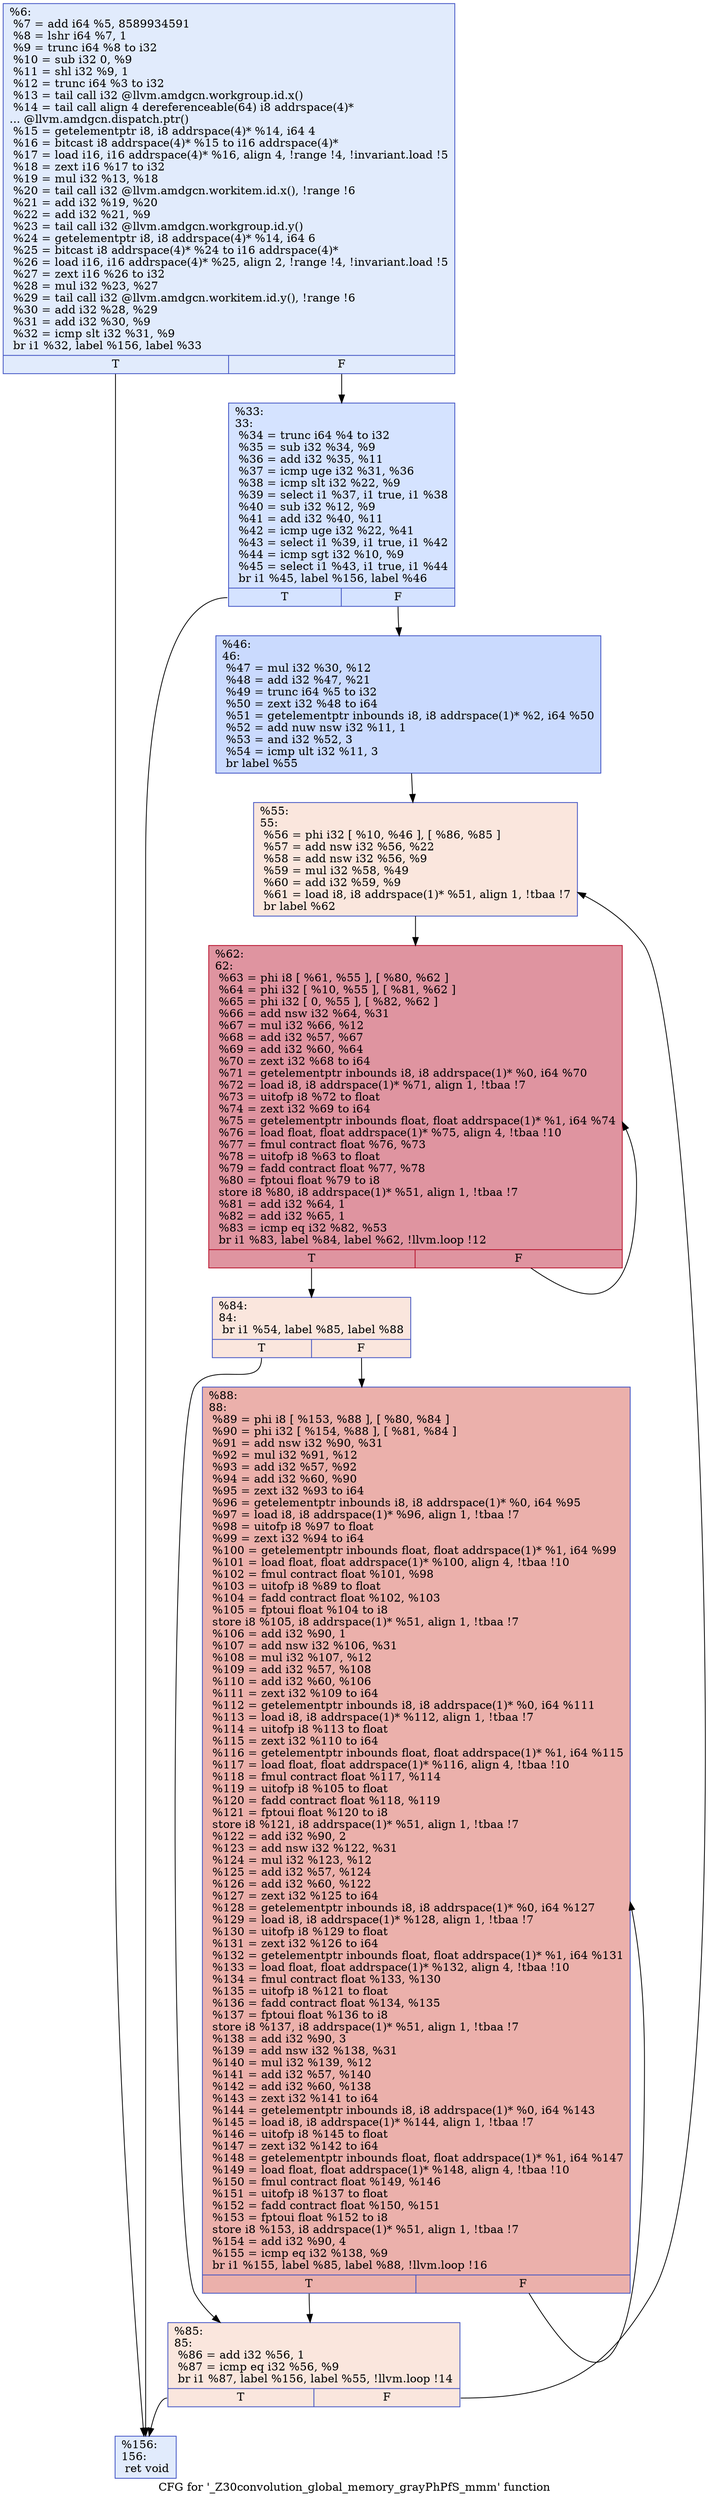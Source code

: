 digraph "CFG for '_Z30convolution_global_memory_grayPhPfS_mmm' function" {
	label="CFG for '_Z30convolution_global_memory_grayPhPfS_mmm' function";

	Node0x5430820 [shape=record,color="#3d50c3ff", style=filled, fillcolor="#bbd1f870",label="{%6:\l  %7 = add i64 %5, 8589934591\l  %8 = lshr i64 %7, 1\l  %9 = trunc i64 %8 to i32\l  %10 = sub i32 0, %9\l  %11 = shl i32 %9, 1\l  %12 = trunc i64 %3 to i32\l  %13 = tail call i32 @llvm.amdgcn.workgroup.id.x()\l  %14 = tail call align 4 dereferenceable(64) i8 addrspace(4)*\l... @llvm.amdgcn.dispatch.ptr()\l  %15 = getelementptr i8, i8 addrspace(4)* %14, i64 4\l  %16 = bitcast i8 addrspace(4)* %15 to i16 addrspace(4)*\l  %17 = load i16, i16 addrspace(4)* %16, align 4, !range !4, !invariant.load !5\l  %18 = zext i16 %17 to i32\l  %19 = mul i32 %13, %18\l  %20 = tail call i32 @llvm.amdgcn.workitem.id.x(), !range !6\l  %21 = add i32 %19, %20\l  %22 = add i32 %21, %9\l  %23 = tail call i32 @llvm.amdgcn.workgroup.id.y()\l  %24 = getelementptr i8, i8 addrspace(4)* %14, i64 6\l  %25 = bitcast i8 addrspace(4)* %24 to i16 addrspace(4)*\l  %26 = load i16, i16 addrspace(4)* %25, align 2, !range !4, !invariant.load !5\l  %27 = zext i16 %26 to i32\l  %28 = mul i32 %23, %27\l  %29 = tail call i32 @llvm.amdgcn.workitem.id.y(), !range !6\l  %30 = add i32 %28, %29\l  %31 = add i32 %30, %9\l  %32 = icmp slt i32 %31, %9\l  br i1 %32, label %156, label %33\l|{<s0>T|<s1>F}}"];
	Node0x5430820:s0 -> Node0x54317e0;
	Node0x5430820:s1 -> Node0x5431870;
	Node0x5431870 [shape=record,color="#3d50c3ff", style=filled, fillcolor="#a1c0ff70",label="{%33:\l33:                                               \l  %34 = trunc i64 %4 to i32\l  %35 = sub i32 %34, %9\l  %36 = add i32 %35, %11\l  %37 = icmp uge i32 %31, %36\l  %38 = icmp slt i32 %22, %9\l  %39 = select i1 %37, i1 true, i1 %38\l  %40 = sub i32 %12, %9\l  %41 = add i32 %40, %11\l  %42 = icmp uge i32 %22, %41\l  %43 = select i1 %39, i1 true, i1 %42\l  %44 = icmp sgt i32 %10, %9\l  %45 = select i1 %43, i1 true, i1 %44\l  br i1 %45, label %156, label %46\l|{<s0>T|<s1>F}}"];
	Node0x5431870:s0 -> Node0x54317e0;
	Node0x5431870:s1 -> Node0x5435030;
	Node0x5435030 [shape=record,color="#3d50c3ff", style=filled, fillcolor="#88abfd70",label="{%46:\l46:                                               \l  %47 = mul i32 %30, %12\l  %48 = add i32 %47, %21\l  %49 = trunc i64 %5 to i32\l  %50 = zext i32 %48 to i64\l  %51 = getelementptr inbounds i8, i8 addrspace(1)* %2, i64 %50\l  %52 = add nuw nsw i32 %11, 1\l  %53 = and i32 %52, 3\l  %54 = icmp ult i32 %11, 3\l  br label %55\l}"];
	Node0x5435030 -> Node0x54355b0;
	Node0x54355b0 [shape=record,color="#3d50c3ff", style=filled, fillcolor="#f3c7b170",label="{%55:\l55:                                               \l  %56 = phi i32 [ %10, %46 ], [ %86, %85 ]\l  %57 = add nsw i32 %56, %22\l  %58 = add nsw i32 %56, %9\l  %59 = mul i32 %58, %49\l  %60 = add i32 %59, %9\l  %61 = load i8, i8 addrspace(1)* %51, align 1, !tbaa !7\l  br label %62\l}"];
	Node0x54355b0 -> Node0x5435c00;
	Node0x5435c00 [shape=record,color="#b70d28ff", style=filled, fillcolor="#b70d2870",label="{%62:\l62:                                               \l  %63 = phi i8 [ %61, %55 ], [ %80, %62 ]\l  %64 = phi i32 [ %10, %55 ], [ %81, %62 ]\l  %65 = phi i32 [ 0, %55 ], [ %82, %62 ]\l  %66 = add nsw i32 %64, %31\l  %67 = mul i32 %66, %12\l  %68 = add i32 %57, %67\l  %69 = add i32 %60, %64\l  %70 = zext i32 %68 to i64\l  %71 = getelementptr inbounds i8, i8 addrspace(1)* %0, i64 %70\l  %72 = load i8, i8 addrspace(1)* %71, align 1, !tbaa !7\l  %73 = uitofp i8 %72 to float\l  %74 = zext i32 %69 to i64\l  %75 = getelementptr inbounds float, float addrspace(1)* %1, i64 %74\l  %76 = load float, float addrspace(1)* %75, align 4, !tbaa !10\l  %77 = fmul contract float %76, %73\l  %78 = uitofp i8 %63 to float\l  %79 = fadd contract float %77, %78\l  %80 = fptoui float %79 to i8\l  store i8 %80, i8 addrspace(1)* %51, align 1, !tbaa !7\l  %81 = add i32 %64, 1\l  %82 = add i32 %65, 1\l  %83 = icmp eq i32 %82, %53\l  br i1 %83, label %84, label %62, !llvm.loop !12\l|{<s0>T|<s1>F}}"];
	Node0x5435c00:s0 -> Node0x5437390;
	Node0x5435c00:s1 -> Node0x5435c00;
	Node0x5437390 [shape=record,color="#3d50c3ff", style=filled, fillcolor="#f3c7b170",label="{%84:\l84:                                               \l  br i1 %54, label %85, label %88\l|{<s0>T|<s1>F}}"];
	Node0x5437390:s0 -> Node0x54356a0;
	Node0x5437390:s1 -> Node0x5437550;
	Node0x54356a0 [shape=record,color="#3d50c3ff", style=filled, fillcolor="#f3c7b170",label="{%85:\l85:                                               \l  %86 = add i32 %56, 1\l  %87 = icmp eq i32 %56, %9\l  br i1 %87, label %156, label %55, !llvm.loop !14\l|{<s0>T|<s1>F}}"];
	Node0x54356a0:s0 -> Node0x54317e0;
	Node0x54356a0:s1 -> Node0x54355b0;
	Node0x5437550 [shape=record,color="#3d50c3ff", style=filled, fillcolor="#d24b4070",label="{%88:\l88:                                               \l  %89 = phi i8 [ %153, %88 ], [ %80, %84 ]\l  %90 = phi i32 [ %154, %88 ], [ %81, %84 ]\l  %91 = add nsw i32 %90, %31\l  %92 = mul i32 %91, %12\l  %93 = add i32 %57, %92\l  %94 = add i32 %60, %90\l  %95 = zext i32 %93 to i64\l  %96 = getelementptr inbounds i8, i8 addrspace(1)* %0, i64 %95\l  %97 = load i8, i8 addrspace(1)* %96, align 1, !tbaa !7\l  %98 = uitofp i8 %97 to float\l  %99 = zext i32 %94 to i64\l  %100 = getelementptr inbounds float, float addrspace(1)* %1, i64 %99\l  %101 = load float, float addrspace(1)* %100, align 4, !tbaa !10\l  %102 = fmul contract float %101, %98\l  %103 = uitofp i8 %89 to float\l  %104 = fadd contract float %102, %103\l  %105 = fptoui float %104 to i8\l  store i8 %105, i8 addrspace(1)* %51, align 1, !tbaa !7\l  %106 = add i32 %90, 1\l  %107 = add nsw i32 %106, %31\l  %108 = mul i32 %107, %12\l  %109 = add i32 %57, %108\l  %110 = add i32 %60, %106\l  %111 = zext i32 %109 to i64\l  %112 = getelementptr inbounds i8, i8 addrspace(1)* %0, i64 %111\l  %113 = load i8, i8 addrspace(1)* %112, align 1, !tbaa !7\l  %114 = uitofp i8 %113 to float\l  %115 = zext i32 %110 to i64\l  %116 = getelementptr inbounds float, float addrspace(1)* %1, i64 %115\l  %117 = load float, float addrspace(1)* %116, align 4, !tbaa !10\l  %118 = fmul contract float %117, %114\l  %119 = uitofp i8 %105 to float\l  %120 = fadd contract float %118, %119\l  %121 = fptoui float %120 to i8\l  store i8 %121, i8 addrspace(1)* %51, align 1, !tbaa !7\l  %122 = add i32 %90, 2\l  %123 = add nsw i32 %122, %31\l  %124 = mul i32 %123, %12\l  %125 = add i32 %57, %124\l  %126 = add i32 %60, %122\l  %127 = zext i32 %125 to i64\l  %128 = getelementptr inbounds i8, i8 addrspace(1)* %0, i64 %127\l  %129 = load i8, i8 addrspace(1)* %128, align 1, !tbaa !7\l  %130 = uitofp i8 %129 to float\l  %131 = zext i32 %126 to i64\l  %132 = getelementptr inbounds float, float addrspace(1)* %1, i64 %131\l  %133 = load float, float addrspace(1)* %132, align 4, !tbaa !10\l  %134 = fmul contract float %133, %130\l  %135 = uitofp i8 %121 to float\l  %136 = fadd contract float %134, %135\l  %137 = fptoui float %136 to i8\l  store i8 %137, i8 addrspace(1)* %51, align 1, !tbaa !7\l  %138 = add i32 %90, 3\l  %139 = add nsw i32 %138, %31\l  %140 = mul i32 %139, %12\l  %141 = add i32 %57, %140\l  %142 = add i32 %60, %138\l  %143 = zext i32 %141 to i64\l  %144 = getelementptr inbounds i8, i8 addrspace(1)* %0, i64 %143\l  %145 = load i8, i8 addrspace(1)* %144, align 1, !tbaa !7\l  %146 = uitofp i8 %145 to float\l  %147 = zext i32 %142 to i64\l  %148 = getelementptr inbounds float, float addrspace(1)* %1, i64 %147\l  %149 = load float, float addrspace(1)* %148, align 4, !tbaa !10\l  %150 = fmul contract float %149, %146\l  %151 = uitofp i8 %137 to float\l  %152 = fadd contract float %150, %151\l  %153 = fptoui float %152 to i8\l  store i8 %153, i8 addrspace(1)* %51, align 1, !tbaa !7\l  %154 = add i32 %90, 4\l  %155 = icmp eq i32 %138, %9\l  br i1 %155, label %85, label %88, !llvm.loop !16\l|{<s0>T|<s1>F}}"];
	Node0x5437550:s0 -> Node0x54356a0;
	Node0x5437550:s1 -> Node0x5437550;
	Node0x54317e0 [shape=record,color="#3d50c3ff", style=filled, fillcolor="#bbd1f870",label="{%156:\l156:                                              \l  ret void\l}"];
}
